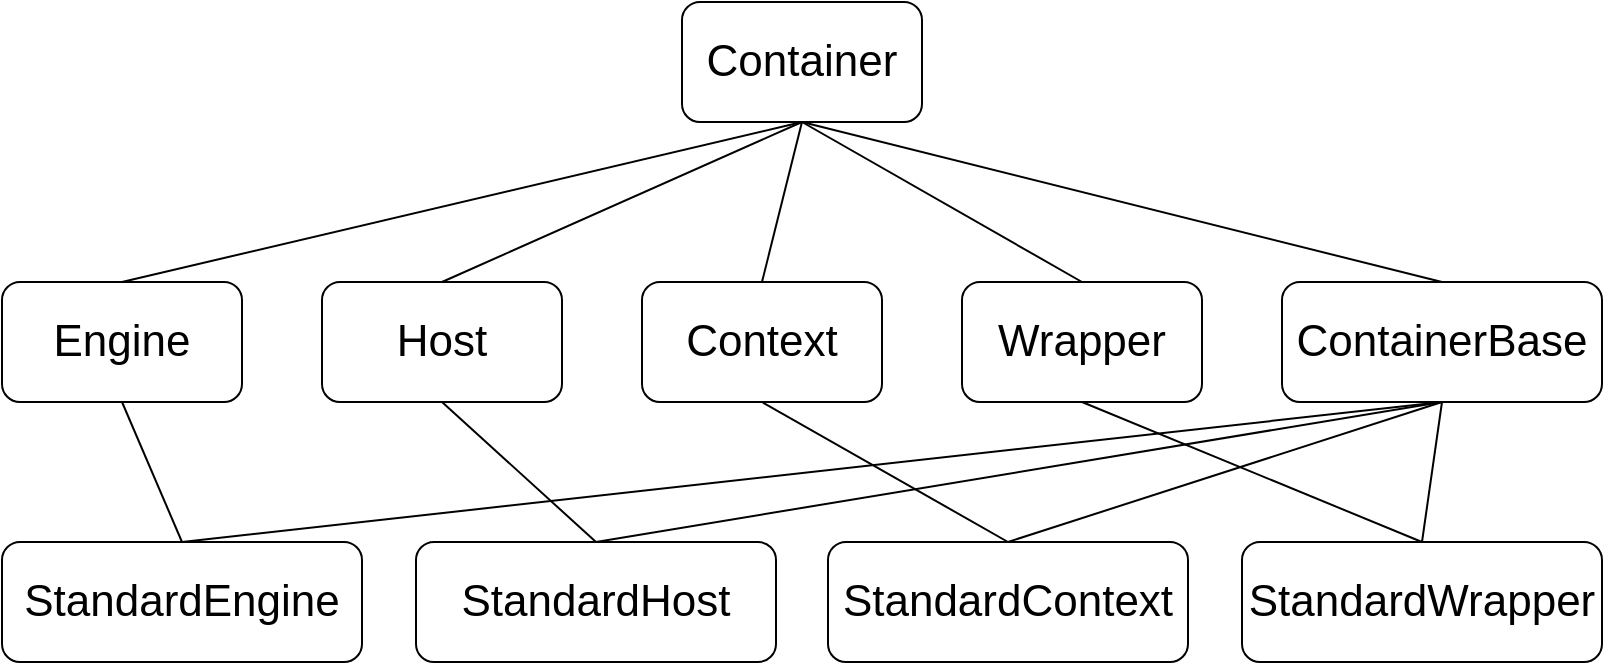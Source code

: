 <mxfile version="11.3.0" type="device" pages="1"><diagram id="VHr8PWkWTR2OW8-Dm_eU" name="第 1 页"><mxGraphModel dx="1363" dy="811" grid="1" gridSize="10" guides="1" tooltips="1" connect="1" arrows="1" fold="1" page="1" pageScale="1" pageWidth="827" pageHeight="1169" math="0" shadow="0"><root><mxCell id="0"/><mxCell id="1" parent="0"/><mxCell id="KxkJpIwZKoRl-PIOolcu-12" style="rounded=0;orthogonalLoop=1;jettySize=auto;html=1;exitX=0.5;exitY=1;exitDx=0;exitDy=0;fontSize=22;endArrow=none;endFill=0;entryX=0.5;entryY=0;entryDx=0;entryDy=0;" edge="1" parent="1" source="KxkJpIwZKoRl-PIOolcu-1" target="KxkJpIwZKoRl-PIOolcu-2"><mxGeometry relative="1" as="geometry"/></mxCell><mxCell id="KxkJpIwZKoRl-PIOolcu-13" style="edgeStyle=none;rounded=0;orthogonalLoop=1;jettySize=auto;html=1;exitX=0.5;exitY=1;exitDx=0;exitDy=0;entryX=0.5;entryY=0;entryDx=0;entryDy=0;endArrow=none;endFill=0;fontSize=22;" edge="1" parent="1" source="KxkJpIwZKoRl-PIOolcu-1" target="KxkJpIwZKoRl-PIOolcu-3"><mxGeometry relative="1" as="geometry"/></mxCell><mxCell id="KxkJpIwZKoRl-PIOolcu-14" style="edgeStyle=none;rounded=0;orthogonalLoop=1;jettySize=auto;html=1;exitX=0.5;exitY=1;exitDx=0;exitDy=0;entryX=0.5;entryY=0;entryDx=0;entryDy=0;endArrow=none;endFill=0;fontSize=22;" edge="1" parent="1" source="KxkJpIwZKoRl-PIOolcu-1" target="KxkJpIwZKoRl-PIOolcu-4"><mxGeometry relative="1" as="geometry"/></mxCell><mxCell id="KxkJpIwZKoRl-PIOolcu-15" style="edgeStyle=none;rounded=0;orthogonalLoop=1;jettySize=auto;html=1;exitX=0.5;exitY=1;exitDx=0;exitDy=0;entryX=0.5;entryY=0;entryDx=0;entryDy=0;endArrow=none;endFill=0;fontSize=22;" edge="1" parent="1" source="KxkJpIwZKoRl-PIOolcu-1" target="KxkJpIwZKoRl-PIOolcu-5"><mxGeometry relative="1" as="geometry"/></mxCell><mxCell id="KxkJpIwZKoRl-PIOolcu-16" style="edgeStyle=none;rounded=0;orthogonalLoop=1;jettySize=auto;html=1;exitX=0.5;exitY=1;exitDx=0;exitDy=0;entryX=0.5;entryY=0;entryDx=0;entryDy=0;endArrow=none;endFill=0;fontSize=22;" edge="1" parent="1" source="KxkJpIwZKoRl-PIOolcu-1" target="KxkJpIwZKoRl-PIOolcu-6"><mxGeometry relative="1" as="geometry"/></mxCell><mxCell id="KxkJpIwZKoRl-PIOolcu-1" value="Container" style="rounded=1;whiteSpace=wrap;html=1;fontSize=22;" vertex="1" parent="1"><mxGeometry x="353" y="40" width="120" height="60" as="geometry"/></mxCell><mxCell id="KxkJpIwZKoRl-PIOolcu-17" style="edgeStyle=none;rounded=0;orthogonalLoop=1;jettySize=auto;html=1;exitX=0.5;exitY=1;exitDx=0;exitDy=0;entryX=0.5;entryY=0;entryDx=0;entryDy=0;endArrow=none;endFill=0;fontSize=22;" edge="1" parent="1" source="KxkJpIwZKoRl-PIOolcu-2" target="KxkJpIwZKoRl-PIOolcu-8"><mxGeometry relative="1" as="geometry"/></mxCell><mxCell id="KxkJpIwZKoRl-PIOolcu-2" value="Engine" style="rounded=1;whiteSpace=wrap;html=1;fontSize=22;" vertex="1" parent="1"><mxGeometry x="13" y="180" width="120" height="60" as="geometry"/></mxCell><mxCell id="KxkJpIwZKoRl-PIOolcu-18" style="edgeStyle=none;rounded=0;orthogonalLoop=1;jettySize=auto;html=1;exitX=0.5;exitY=1;exitDx=0;exitDy=0;entryX=0.5;entryY=0;entryDx=0;entryDy=0;endArrow=none;endFill=0;fontSize=22;" edge="1" parent="1" source="KxkJpIwZKoRl-PIOolcu-3" target="KxkJpIwZKoRl-PIOolcu-9"><mxGeometry relative="1" as="geometry"/></mxCell><mxCell id="KxkJpIwZKoRl-PIOolcu-3" value="Host" style="rounded=1;whiteSpace=wrap;html=1;fontSize=22;" vertex="1" parent="1"><mxGeometry x="173" y="180" width="120" height="60" as="geometry"/></mxCell><mxCell id="KxkJpIwZKoRl-PIOolcu-19" style="edgeStyle=none;rounded=0;orthogonalLoop=1;jettySize=auto;html=1;exitX=0.5;exitY=1;exitDx=0;exitDy=0;entryX=0.5;entryY=0;entryDx=0;entryDy=0;endArrow=none;endFill=0;fontSize=22;" edge="1" parent="1" source="KxkJpIwZKoRl-PIOolcu-4" target="KxkJpIwZKoRl-PIOolcu-10"><mxGeometry relative="1" as="geometry"/></mxCell><mxCell id="KxkJpIwZKoRl-PIOolcu-4" value="Context" style="rounded=1;whiteSpace=wrap;html=1;fontSize=22;" vertex="1" parent="1"><mxGeometry x="333" y="180" width="120" height="60" as="geometry"/></mxCell><mxCell id="KxkJpIwZKoRl-PIOolcu-20" style="edgeStyle=none;rounded=0;orthogonalLoop=1;jettySize=auto;html=1;exitX=0.5;exitY=1;exitDx=0;exitDy=0;entryX=0.5;entryY=0;entryDx=0;entryDy=0;endArrow=none;endFill=0;fontSize=22;" edge="1" parent="1" source="KxkJpIwZKoRl-PIOolcu-5" target="KxkJpIwZKoRl-PIOolcu-11"><mxGeometry relative="1" as="geometry"/></mxCell><mxCell id="KxkJpIwZKoRl-PIOolcu-5" value="Wrapper" style="rounded=1;whiteSpace=wrap;html=1;fontSize=22;" vertex="1" parent="1"><mxGeometry x="493" y="180" width="120" height="60" as="geometry"/></mxCell><mxCell id="KxkJpIwZKoRl-PIOolcu-21" style="edgeStyle=none;rounded=0;orthogonalLoop=1;jettySize=auto;html=1;exitX=0.5;exitY=1;exitDx=0;exitDy=0;endArrow=none;endFill=0;fontSize=22;" edge="1" parent="1" source="KxkJpIwZKoRl-PIOolcu-6"><mxGeometry relative="1" as="geometry"><mxPoint x="723" y="310" as="targetPoint"/></mxGeometry></mxCell><mxCell id="KxkJpIwZKoRl-PIOolcu-22" style="edgeStyle=none;rounded=0;orthogonalLoop=1;jettySize=auto;html=1;exitX=0.5;exitY=1;exitDx=0;exitDy=0;endArrow=none;endFill=0;fontSize=22;entryX=0.5;entryY=0;entryDx=0;entryDy=0;" edge="1" parent="1" source="KxkJpIwZKoRl-PIOolcu-6" target="KxkJpIwZKoRl-PIOolcu-10"><mxGeometry relative="1" as="geometry"><mxPoint x="513" y="310" as="targetPoint"/></mxGeometry></mxCell><mxCell id="KxkJpIwZKoRl-PIOolcu-26" style="edgeStyle=none;rounded=0;orthogonalLoop=1;jettySize=auto;html=1;exitX=0.5;exitY=1;exitDx=0;exitDy=0;entryX=0.5;entryY=0;entryDx=0;entryDy=0;endArrow=none;endFill=0;fontSize=22;" edge="1" parent="1" source="KxkJpIwZKoRl-PIOolcu-6" target="KxkJpIwZKoRl-PIOolcu-9"><mxGeometry relative="1" as="geometry"/></mxCell><mxCell id="KxkJpIwZKoRl-PIOolcu-6" value="ContainerBase" style="rounded=1;whiteSpace=wrap;html=1;fontSize=22;" vertex="1" parent="1"><mxGeometry x="653" y="180" width="160" height="60" as="geometry"/></mxCell><mxCell id="KxkJpIwZKoRl-PIOolcu-25" style="edgeStyle=none;rounded=0;orthogonalLoop=1;jettySize=auto;html=1;exitX=0.5;exitY=0;exitDx=0;exitDy=0;entryX=0.5;entryY=1;entryDx=0;entryDy=0;endArrow=none;endFill=0;fontSize=22;" edge="1" parent="1" source="KxkJpIwZKoRl-PIOolcu-8" target="KxkJpIwZKoRl-PIOolcu-6"><mxGeometry relative="1" as="geometry"/></mxCell><mxCell id="KxkJpIwZKoRl-PIOolcu-8" value="StandardEngine" style="rounded=1;whiteSpace=wrap;html=1;fontSize=22;" vertex="1" parent="1"><mxGeometry x="13" y="310" width="180" height="60" as="geometry"/></mxCell><mxCell id="KxkJpIwZKoRl-PIOolcu-9" value="StandardHost" style="rounded=1;whiteSpace=wrap;html=1;fontSize=22;" vertex="1" parent="1"><mxGeometry x="220" y="310" width="180" height="60" as="geometry"/></mxCell><mxCell id="KxkJpIwZKoRl-PIOolcu-10" value="StandardContext" style="rounded=1;whiteSpace=wrap;html=1;fontSize=22;" vertex="1" parent="1"><mxGeometry x="426" y="310" width="180" height="60" as="geometry"/></mxCell><mxCell id="KxkJpIwZKoRl-PIOolcu-11" value="StandardWrapper" style="rounded=1;whiteSpace=wrap;html=1;fontSize=22;" vertex="1" parent="1"><mxGeometry x="633" y="310" width="180" height="60" as="geometry"/></mxCell></root></mxGraphModel></diagram></mxfile>